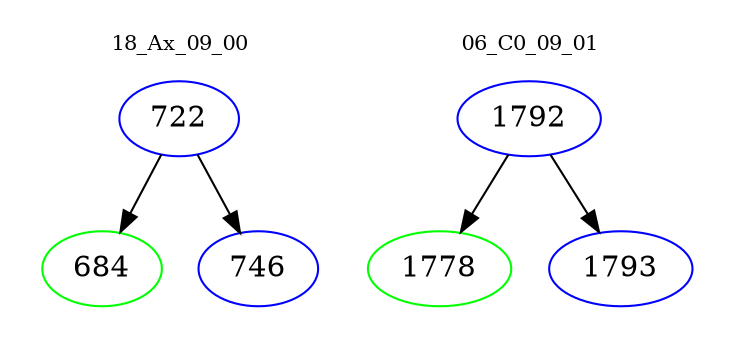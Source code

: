 digraph{
subgraph cluster_0 {
color = white
label = "18_Ax_09_00";
fontsize=10;
T0_722 [label="722", color="blue"]
T0_722 -> T0_684 [color="black"]
T0_684 [label="684", color="green"]
T0_722 -> T0_746 [color="black"]
T0_746 [label="746", color="blue"]
}
subgraph cluster_1 {
color = white
label = "06_C0_09_01";
fontsize=10;
T1_1792 [label="1792", color="blue"]
T1_1792 -> T1_1778 [color="black"]
T1_1778 [label="1778", color="green"]
T1_1792 -> T1_1793 [color="black"]
T1_1793 [label="1793", color="blue"]
}
}
